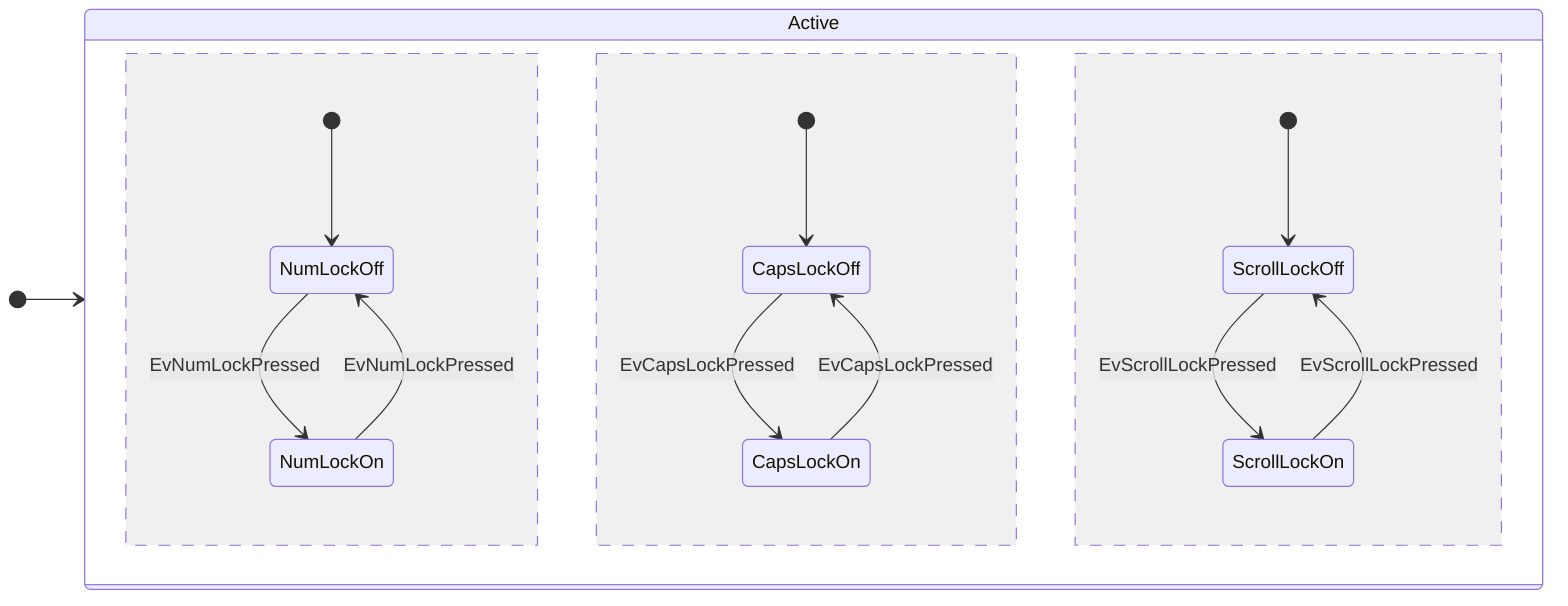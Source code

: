 stateDiagram-v2
	direction LR
	[*] --> Active

	state Active {
		[*] --> NumLockOff
		NumLockOff --> NumLockOn : EvNumLockPressed
		NumLockOn --> NumLockOff : EvNumLockPressed
		--
		[*] --> CapsLockOff
		CapsLockOff --> CapsLockOn : EvCapsLockPressed
		CapsLockOn --> CapsLockOff : EvCapsLockPressed
		--
		[*] --> ScrollLockOff
		ScrollLockOff --> ScrollLockOn : EvScrollLockPressed
		ScrollLockOn --> ScrollLockOff : EvScrollLockPressed
	}